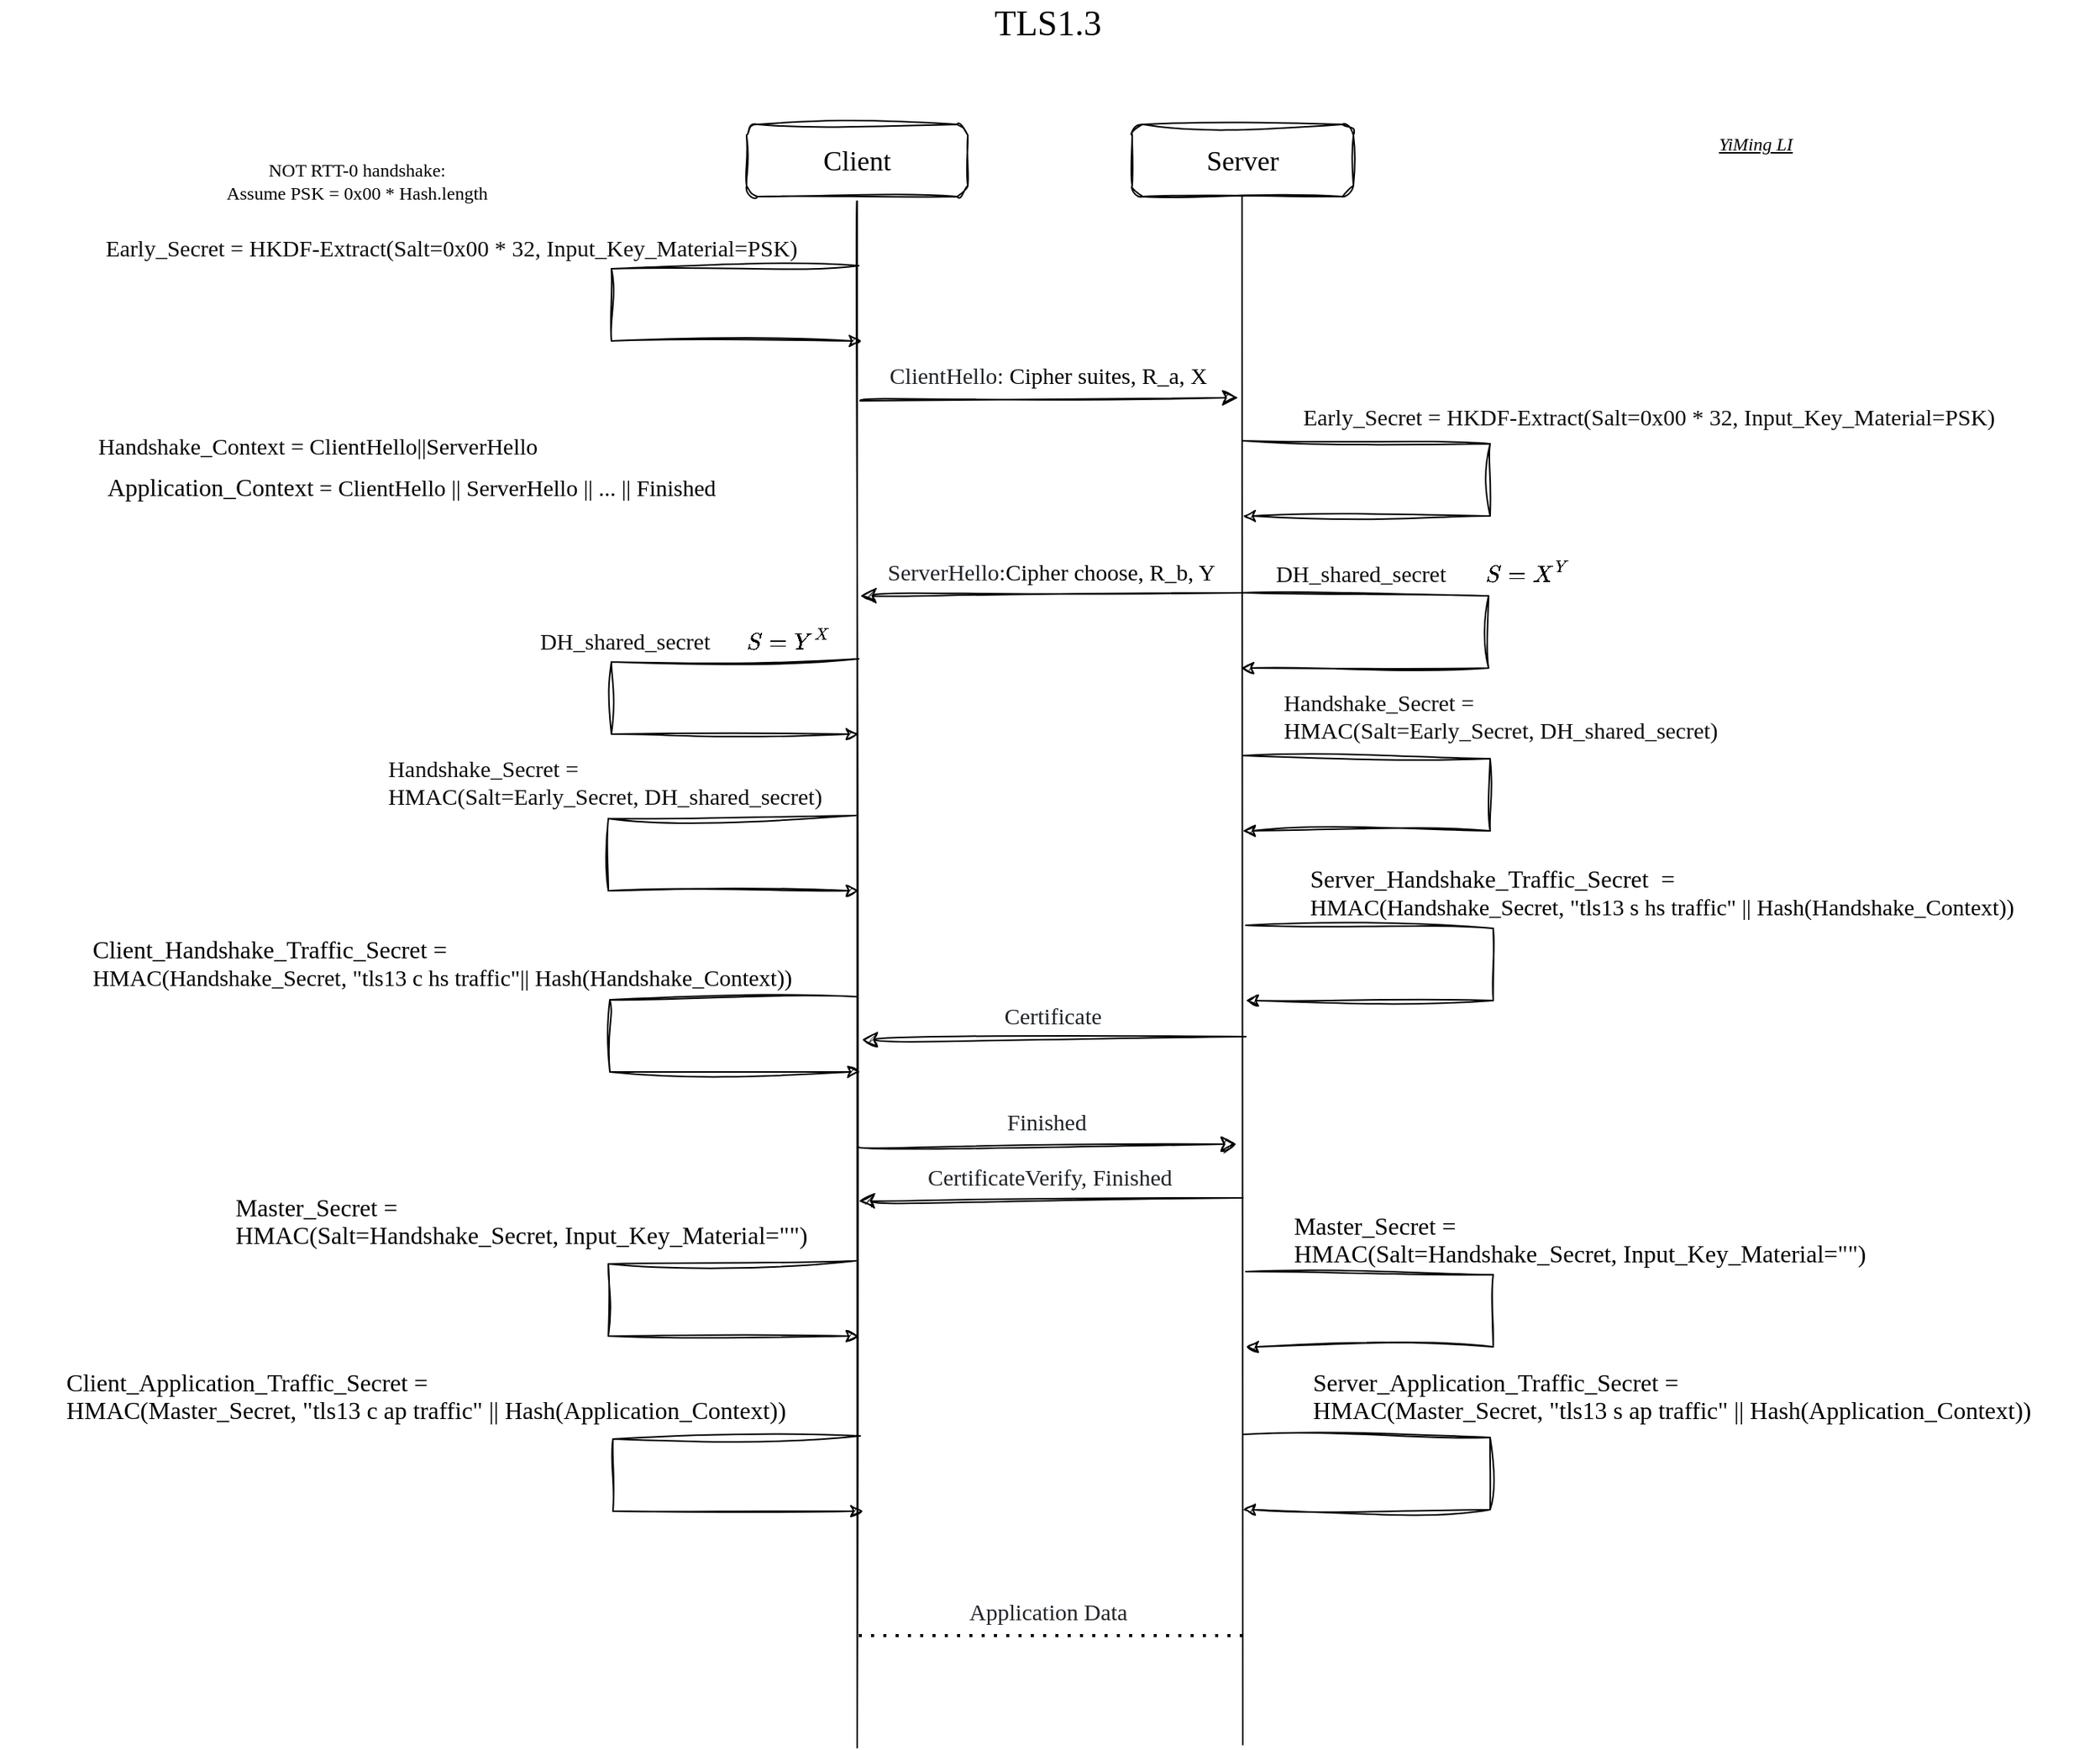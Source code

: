 <mxfile version="24.7.17">
  <diagram name="Page-1" id="R4ktWd06gWdG8Op7dIjw">
    <mxGraphModel dx="2185" dy="1402" grid="0" gridSize="10" guides="1" tooltips="1" connect="1" arrows="1" fold="1" page="0" pageScale="1" pageWidth="1169" pageHeight="827" math="1" shadow="0">
      <root>
        <mxCell id="0" />
        <mxCell id="1" parent="0" />
        <mxCell id="THp-xBTpYDyNpZLvBcsf-3" style="edgeStyle=none;curved=1;rounded=0;orthogonalLoop=1;jettySize=auto;html=1;exitX=0.5;exitY=1;exitDx=0;exitDy=0;fontSize=12;startSize=8;endSize=8;shadow=0;sketch=1;curveFitting=1;jiggle=2;endArrow=none;endFill=0;" parent="1" source="THp-xBTpYDyNpZLvBcsf-1" edge="1">
          <mxGeometry relative="1" as="geometry">
            <mxPoint x="-117" y="1061" as="targetPoint" />
          </mxGeometry>
        </mxCell>
        <mxCell id="THp-xBTpYDyNpZLvBcsf-1" value="&lt;font style=&quot;font-size: 18px;&quot; face=&quot;Comic Sans MS&quot;&gt;Client&lt;/font&gt;" style="rounded=1;whiteSpace=wrap;html=1;sketch=1;curveFitting=1;jiggle=2;" parent="1" vertex="1">
          <mxGeometry x="-189" y="4" width="144" height="47" as="geometry" />
        </mxCell>
        <mxCell id="THp-xBTpYDyNpZLvBcsf-2" value="&lt;font face=&quot;Comic Sans MS&quot;&gt;&lt;span style=&quot;font-size: 18px;&quot;&gt;Server&lt;/span&gt;&lt;/font&gt;" style="rounded=1;whiteSpace=wrap;html=1;sketch=1;curveFitting=1;jiggle=2;" parent="1" vertex="1">
          <mxGeometry x="62" y="4" width="144" height="47" as="geometry" />
        </mxCell>
        <mxCell id="THp-xBTpYDyNpZLvBcsf-4" style="edgeStyle=none;curved=1;rounded=0;orthogonalLoop=1;jettySize=auto;html=1;exitX=0.5;exitY=1;exitDx=0;exitDy=0;fontSize=12;startSize=8;endSize=8;shadow=0;sketch=1;curveFitting=1;jiggle=2;endArrow=none;endFill=0;" parent="1" edge="1">
          <mxGeometry relative="1" as="geometry">
            <mxPoint x="134" y="1059" as="targetPoint" />
            <mxPoint x="133.5" y="51" as="sourcePoint" />
          </mxGeometry>
        </mxCell>
        <mxCell id="THp-xBTpYDyNpZLvBcsf-5" value="" style="endArrow=classic;html=1;rounded=0;fontSize=12;startSize=8;endSize=8;curved=1;sketch=1;curveFitting=1;jiggle=2;entryX=1;entryY=1;entryDx=0;entryDy=0;" parent="1" edge="1" target="THp-xBTpYDyNpZLvBcsf-6">
          <mxGeometry width="50" height="50" relative="1" as="geometry">
            <mxPoint x="-115" y="184" as="sourcePoint" />
            <mxPoint x="244" y="182" as="targetPoint" />
          </mxGeometry>
        </mxCell>
        <mxCell id="THp-xBTpYDyNpZLvBcsf-6" value="&lt;p class=&quot;p1&quot; style=&quot;margin: 0px; font-variant-numeric: normal; font-variant-east-asian: normal; font-variant-alternates: normal; font-size-adjust: none; font-kerning: auto; font-optical-sizing: auto; font-feature-settings: normal; font-variation-settings: normal; font-variant-position: normal; font-stretch: normal; line-height: normal; text-align: start; font-size: 15px;&quot;&gt;&lt;font style=&quot;font-size: 15px;&quot; face=&quot;Comic Sans MS&quot;&gt;&lt;span style=&quot;color: rgb(31, 35, 40); background-color: initial;&quot;&gt;ClientHello:&amp;nbsp;&lt;/span&gt;&lt;font style=&quot;font-size: 15px;&quot;&gt;Cipher suites, R_a, X&lt;/font&gt;&lt;/font&gt;&lt;/p&gt;" style="text;html=1;align=center;verticalAlign=middle;whiteSpace=wrap;rounded=0;fontSize=16;" parent="1" vertex="1">
          <mxGeometry x="-116" y="152" width="247" height="30" as="geometry" />
        </mxCell>
        <mxCell id="-IRD3xmq3QLjEIi70Ust-2" value="" style="endArrow=none;html=1;rounded=0;fontSize=12;startSize=8;endSize=8;curved=1;sketch=1;curveFitting=1;jiggle=2;startArrow=classic;startFill=1;endFill=0;entryX=1;entryY=1;entryDx=0;entryDy=0;" edge="1" parent="1">
          <mxGeometry width="50" height="50" relative="1" as="geometry">
            <mxPoint x="-115" y="311" as="sourcePoint" />
            <mxPoint x="135.0" y="309" as="targetPoint" />
          </mxGeometry>
        </mxCell>
        <mxCell id="-IRD3xmq3QLjEIi70Ust-3" value="&lt;p class=&quot;p1&quot; style=&quot;margin: 0px; font-variant-numeric: normal; font-variant-east-asian: normal; font-variant-alternates: normal; font-size-adjust: none; font-kerning: auto; font-optical-sizing: auto; font-feature-settings: normal; font-variation-settings: normal; font-variant-position: normal; font-stretch: normal; line-height: normal; text-align: start; font-size: 15px;&quot;&gt;&lt;font style=&quot;font-size: 15px;&quot; face=&quot;Comic Sans MS&quot;&gt;&lt;span style=&quot;color: rgb(31, 35, 40); background-color: initial;&quot;&gt;ServerHello:&lt;/span&gt;&lt;font style=&quot;font-size: 15px;&quot;&gt;Cipher choose, R_b, Y&lt;/font&gt;&lt;/font&gt;&lt;/p&gt;" style="text;html=1;align=center;verticalAlign=middle;whiteSpace=wrap;rounded=0;fontSize=16;" vertex="1" parent="1">
          <mxGeometry x="-116" y="280" width="251" height="30" as="geometry" />
        </mxCell>
        <mxCell id="-IRD3xmq3QLjEIi70Ust-4" value="" style="endArrow=classic;html=1;rounded=0;sketch=1;curveFitting=1;jiggle=2;" edge="1" parent="1">
          <mxGeometry width="50" height="50" relative="1" as="geometry">
            <mxPoint x="-116" y="352" as="sourcePoint" />
            <mxPoint x="-116" y="401" as="targetPoint" />
            <Array as="points">
              <mxPoint x="-277" y="354" />
              <mxPoint x="-277" y="401" />
            </Array>
          </mxGeometry>
        </mxCell>
        <mxCell id="-IRD3xmq3QLjEIi70Ust-5" value="&lt;p class=&quot;p1&quot; style=&quot;margin: 0px; font-variant-numeric: normal; font-variant-east-asian: normal; font-variant-alternates: normal; font-size-adjust: none; font-kerning: auto; font-optical-sizing: auto; font-feature-settings: normal; font-variation-settings: normal; font-variant-position: normal; font-stretch: normal; line-height: normal; text-align: start;&quot;&gt;&lt;font style=&quot;font-size: 15px;&quot; face=&quot;Comic Sans MS&quot;&gt;$$S=Y^X$$&lt;/font&gt;&lt;/p&gt;" style="text;html=1;align=center;verticalAlign=middle;whiteSpace=wrap;rounded=0;fontSize=16;" vertex="1" parent="1">
          <mxGeometry x="-201" y="324" width="79" height="32" as="geometry" />
        </mxCell>
        <mxCell id="-IRD3xmq3QLjEIi70Ust-6" value="" style="endArrow=classic;html=1;rounded=0;sketch=1;curveFitting=1;jiggle=2;" edge="1" parent="1">
          <mxGeometry width="50" height="50" relative="1" as="geometry">
            <mxPoint x="133" y="309" as="sourcePoint" />
            <mxPoint x="133" y="358" as="targetPoint" />
            <Array as="points">
              <mxPoint x="294" y="311" />
              <mxPoint x="294" y="358" />
            </Array>
          </mxGeometry>
        </mxCell>
        <mxCell id="-IRD3xmq3QLjEIi70Ust-7" value="&lt;p class=&quot;p1&quot; style=&quot;margin: 0px; font-variant-numeric: normal; font-variant-east-asian: normal; font-variant-alternates: normal; font-size-adjust: none; font-kerning: auto; font-optical-sizing: auto; font-feature-settings: normal; font-variation-settings: normal; font-variant-position: normal; font-stretch: normal; line-height: normal; text-align: start;&quot;&gt;&lt;font style=&quot;font-size: 15px;&quot; face=&quot;Comic Sans MS&quot;&gt;$$S=X^Y$$&lt;/font&gt;&lt;/p&gt;" style="text;html=1;align=center;verticalAlign=middle;whiteSpace=wrap;rounded=0;fontSize=16;" vertex="1" parent="1">
          <mxGeometry x="279" y="283.5" width="81" height="25" as="geometry" />
        </mxCell>
        <mxCell id="-IRD3xmq3QLjEIi70Ust-8" value="" style="endArrow=classic;html=1;rounded=0;sketch=1;curveFitting=1;jiggle=2;fontFamily=Comic Sans MS;fontSize=12;" edge="1" parent="1">
          <mxGeometry width="50" height="50" relative="1" as="geometry">
            <mxPoint x="-116" y="96" as="sourcePoint" />
            <mxPoint x="-114" y="145" as="targetPoint" />
            <Array as="points">
              <mxPoint x="-277" y="98" />
              <mxPoint x="-277" y="145" />
            </Array>
          </mxGeometry>
        </mxCell>
        <mxCell id="-IRD3xmq3QLjEIi70Ust-9" value="&lt;p class=&quot;p1&quot; style=&quot;margin: 0px; font-variant-numeric: normal; font-variant-east-asian: normal; font-variant-alternates: normal; font-size-adjust: none; font-kerning: auto; font-optical-sizing: auto; font-feature-settings: normal; font-variation-settings: normal; font-variant-position: normal; font-stretch: normal; font-size: 15px; line-height: normal; color: rgb(14, 14, 14); text-align: start;&quot;&gt;Early_Secret = &lt;span style=&quot;&quot; class=&quot;hljs-built_in&quot;&gt;HKDF-Extract&lt;/span&gt;(Salt=&lt;span style=&quot;&quot; class=&quot;hljs-number&quot;&gt;0&lt;/span&gt;x00 * &lt;span style=&quot;&quot; class=&quot;hljs-number&quot;&gt;32&lt;/span&gt;, Input_Key_Material=PSK)&lt;br style=&quot;font-size: 12px;&quot;&gt;&lt;/p&gt;" style="text;html=1;align=center;verticalAlign=middle;whiteSpace=wrap;rounded=0;fontSize=12;fontFamily=Comic Sans MS;" vertex="1" parent="1">
          <mxGeometry x="-646" y="73" width="530" height="24" as="geometry" />
        </mxCell>
        <mxCell id="-IRD3xmq3QLjEIi70Ust-13" value="" style="endArrow=classic;html=1;rounded=0;sketch=1;curveFitting=1;jiggle=2;" edge="1" parent="1">
          <mxGeometry width="50" height="50" relative="1" as="geometry">
            <mxPoint x="-118" y="454" as="sourcePoint" />
            <mxPoint x="-116" y="503" as="targetPoint" />
            <Array as="points">
              <mxPoint x="-279" y="456" />
              <mxPoint x="-279" y="503" />
            </Array>
          </mxGeometry>
        </mxCell>
        <mxCell id="-IRD3xmq3QLjEIi70Ust-15" value="&lt;p style=&quot;margin: 0px; font-variant-numeric: normal; font-variant-east-asian: normal; font-variant-alternates: normal; font-size-adjust: none; font-kerning: auto; font-optical-sizing: auto; font-feature-settings: normal; font-variation-settings: normal; font-variant-position: normal; font-stretch: normal; line-height: normal; text-align: start; font-size: 15px;&quot; class=&quot;p1&quot;&gt;&lt;font style=&quot;font-size: 15px;&quot; face=&quot;Comic Sans MS&quot; color=&quot;#0e0e0e&quot;&gt;Handshake_Secret =&amp;nbsp;&lt;/font&gt;&lt;/p&gt;&lt;p style=&quot;margin: 0px; font-variant-numeric: normal; font-variant-east-asian: normal; font-variant-alternates: normal; font-size-adjust: none; font-kerning: auto; font-optical-sizing: auto; font-feature-settings: normal; font-variation-settings: normal; font-variant-position: normal; font-stretch: normal; line-height: normal; text-align: start; font-size: 15px;&quot; class=&quot;p1&quot;&gt;&lt;font style=&quot;font-size: 15px;&quot;&gt;&lt;font style=&quot;font-size: 15px;&quot; face=&quot;Comic Sans MS&quot;&gt;HMAC&lt;/font&gt;&lt;font style=&quot;font-size: 15px;&quot; face=&quot;Comic Sans MS&quot; color=&quot;#0e0e0e&quot;&gt;(Salt=Early_Secret,&amp;nbsp;&lt;/font&gt;&lt;/font&gt;&lt;span style=&quot;color: rgb(14, 14, 14); font-family: &amp;quot;Comic Sans MS&amp;quot;; background-color: initial;&quot;&gt;DH_shared_secret&lt;/span&gt;&lt;span style=&quot;color: rgb(14, 14, 14); font-family: &amp;quot;Comic Sans MS&amp;quot;; background-color: initial;&quot;&gt;)&lt;/span&gt;&lt;/p&gt;" style="text;html=1;align=center;verticalAlign=middle;whiteSpace=wrap;rounded=0;fontSize=16;" vertex="1" parent="1">
          <mxGeometry x="-402" y="411" width="242" height="41" as="geometry" />
        </mxCell>
        <mxCell id="-IRD3xmq3QLjEIi70Ust-16" value="" style="endArrow=classic;html=1;rounded=0;sketch=1;curveFitting=1;jiggle=2;" edge="1" parent="1">
          <mxGeometry width="50" height="50" relative="1" as="geometry">
            <mxPoint x="134" y="210" as="sourcePoint" />
            <mxPoint x="134" y="259" as="targetPoint" />
            <Array as="points">
              <mxPoint x="295" y="212" />
              <mxPoint x="295" y="259" />
            </Array>
          </mxGeometry>
        </mxCell>
        <mxCell id="-IRD3xmq3QLjEIi70Ust-17" value="&lt;p class=&quot;p1&quot; style=&quot;margin: 0px; font-variant-numeric: normal; font-variant-east-asian: normal; font-variant-alternates: normal; font-size-adjust: none; font-kerning: auto; font-optical-sizing: auto; font-feature-settings: normal; font-variation-settings: normal; font-variant-position: normal; font-stretch: normal; font-size: 15px; line-height: normal; color: rgb(14, 14, 14); text-align: start;&quot;&gt;Early_Secret = &lt;span style=&quot;&quot; class=&quot;hljs-built_in&quot;&gt;HKDF-Extract&lt;/span&gt;(Salt=&lt;span style=&quot;&quot; class=&quot;hljs-number&quot;&gt;0&lt;/span&gt;x00 * &lt;span style=&quot;&quot; class=&quot;hljs-number&quot;&gt;32&lt;/span&gt;, Input_Key_Material=PSK)&lt;br style=&quot;font-size: 12px;&quot;&gt;&lt;/p&gt;" style="text;html=1;align=center;verticalAlign=middle;whiteSpace=wrap;rounded=0;fontSize=12;fontFamily=Comic Sans MS;" vertex="1" parent="1">
          <mxGeometry x="134" y="176" width="529" height="38" as="geometry" />
        </mxCell>
        <mxCell id="-IRD3xmq3QLjEIi70Ust-18" value="" style="endArrow=classic;html=1;rounded=0;sketch=1;curveFitting=1;jiggle=2;" edge="1" parent="1">
          <mxGeometry width="50" height="50" relative="1" as="geometry">
            <mxPoint x="134" y="415" as="sourcePoint" />
            <mxPoint x="134" y="464" as="targetPoint" />
            <Array as="points">
              <mxPoint x="295" y="417" />
              <mxPoint x="295" y="464" />
            </Array>
          </mxGeometry>
        </mxCell>
        <mxCell id="-IRD3xmq3QLjEIi70Ust-19" value="" style="endArrow=classic;html=1;rounded=0;sketch=1;curveFitting=1;jiggle=2;" edge="1" parent="1">
          <mxGeometry width="50" height="50" relative="1" as="geometry">
            <mxPoint x="-117" y="572" as="sourcePoint" />
            <mxPoint x="-115" y="621" as="targetPoint" />
            <Array as="points">
              <mxPoint x="-278" y="574" />
              <mxPoint x="-278" y="621" />
            </Array>
          </mxGeometry>
        </mxCell>
        <mxCell id="-IRD3xmq3QLjEIi70Ust-20" value="&lt;p style=&quot;margin: 0px; font-variant-numeric: normal; font-variant-east-asian: normal; font-variant-alternates: normal; font-size-adjust: none; font-kerning: auto; font-optical-sizing: auto; font-feature-settings: normal; font-variation-settings: normal; font-variant-position: normal; font-stretch: normal; line-height: normal; text-align: start;&quot; class=&quot;p1&quot;&gt;&lt;font face=&quot;Comic Sans MS&quot; style=&quot;font-size: 16px;&quot;&gt;Client_Handshake_Traffic_Secret =&lt;/font&gt;&lt;/p&gt;&lt;p style=&quot;text-align: start; margin: 0px; font-variant-numeric: normal; font-variant-east-asian: normal; font-variant-alternates: normal; font-size-adjust: none; font-kerning: auto; font-optical-sizing: auto; font-feature-settings: normal; font-variation-settings: normal; font-variant-position: normal; font-stretch: normal; line-height: normal;&quot; class=&quot;p1&quot;&gt;&lt;span style=&quot;background-color: initial; text-align: center; font-size: 15px;&quot;&gt;&lt;font face=&quot;Comic Sans MS&quot;&gt;HMAC&lt;/font&gt;&lt;/span&gt;&lt;font face=&quot;Comic Sans MS&quot; style=&quot;&quot;&gt;&lt;span style=&quot;font-size: 15px;&quot;&gt;(Handshake_Secret, &quot;tls13 c hs traffic&quot;|| Hash(Handshake_Context))&lt;/span&gt;&lt;/font&gt;&lt;br&gt;&lt;/p&gt;" style="text;html=1;align=center;verticalAlign=middle;whiteSpace=wrap;rounded=0;fontSize=16;" vertex="1" parent="1">
          <mxGeometry x="-659" y="531" width="544" height="38" as="geometry" />
        </mxCell>
        <mxCell id="-IRD3xmq3QLjEIi70Ust-22" value="" style="endArrow=classic;html=1;rounded=0;sketch=1;curveFitting=1;jiggle=2;" edge="1" parent="1">
          <mxGeometry width="50" height="50" relative="1" as="geometry">
            <mxPoint x="-118" y="744" as="sourcePoint" />
            <mxPoint x="-116" y="793" as="targetPoint" />
            <Array as="points">
              <mxPoint x="-279" y="746" />
              <mxPoint x="-279" y="793" />
            </Array>
          </mxGeometry>
        </mxCell>
        <mxCell id="-IRD3xmq3QLjEIi70Ust-23" value="&lt;p style=&quot;margin: 0px; font-variant-numeric: normal; font-variant-east-asian: normal; font-variant-alternates: normal; font-size-adjust: none; font-kerning: auto; font-optical-sizing: auto; font-feature-settings: normal; font-variation-settings: normal; font-variant-position: normal; font-stretch: normal; line-height: normal; text-align: start;&quot; class=&quot;p1&quot;&gt;&lt;font face=&quot;Comic Sans MS&quot;&gt;Master_Secret =&amp;nbsp;&lt;/font&gt;&lt;/p&gt;&lt;p style=&quot;text-align: start; margin: 0px; font-variant-numeric: normal; font-variant-east-asian: normal; font-variant-alternates: normal; font-size-adjust: none; font-kerning: auto; font-optical-sizing: auto; font-feature-settings: normal; font-variation-settings: normal; font-variant-position: normal; font-stretch: normal; line-height: normal;&quot; class=&quot;p1&quot;&gt;&lt;span style=&quot;background-color: initial; text-align: center;&quot;&gt;&lt;font face=&quot;Comic Sans MS&quot;&gt;HMAC&lt;/font&gt;&lt;/span&gt;&lt;font face=&quot;Comic Sans MS&quot;&gt;(Salt=Handshake_Secret, Input_Key_Material=&quot;&quot;)&lt;/font&gt;&lt;br&gt;&lt;/p&gt;" style="text;html=1;align=center;verticalAlign=middle;whiteSpace=wrap;rounded=0;fontSize=16;" vertex="1" parent="1">
          <mxGeometry x="-555" y="697" width="439" height="41" as="geometry" />
        </mxCell>
        <mxCell id="-IRD3xmq3QLjEIi70Ust-24" value="" style="endArrow=none;html=1;rounded=0;fontSize=12;startSize=8;endSize=8;curved=1;sketch=1;curveFitting=1;jiggle=2;startArrow=classic;startFill=1;endFill=0;entryX=1;entryY=1;entryDx=0;entryDy=0;" edge="1" parent="1">
          <mxGeometry width="50" height="50" relative="1" as="geometry">
            <mxPoint x="-116" y="705" as="sourcePoint" />
            <mxPoint x="134.0" y="703" as="targetPoint" />
          </mxGeometry>
        </mxCell>
        <mxCell id="-IRD3xmq3QLjEIi70Ust-25" value="&lt;p class=&quot;p1&quot; style=&quot;text-align: start; margin: 0px; font-variant-numeric: normal; font-variant-east-asian: normal; font-variant-alternates: normal; font-size-adjust: none; font-kerning: auto; font-optical-sizing: auto; font-feature-settings: normal; font-variation-settings: normal; font-variant-position: normal; font-stretch: normal; line-height: normal;&quot;&gt;&lt;span style=&quot;background-color: initial; text-align: center; font-size: 15px;&quot;&gt;&lt;font face=&quot;Comic Sans MS&quot; color=&quot;#1f2328&quot;&gt;CertificateVerify,&amp;nbsp;&lt;/font&gt;&lt;/span&gt;&lt;font style=&quot;font-size: 15px;&quot; face=&quot;Comic Sans MS&quot; color=&quot;#1f2328&quot;&gt;Finished&lt;/font&gt;&lt;/p&gt;" style="text;html=1;align=center;verticalAlign=middle;whiteSpace=wrap;rounded=0;fontSize=16;" vertex="1" parent="1">
          <mxGeometry x="-117" y="674" width="251" height="30" as="geometry" />
        </mxCell>
        <mxCell id="-IRD3xmq3QLjEIi70Ust-26" value="" style="endArrow=classic;html=1;rounded=0;fontSize=12;startSize=8;endSize=8;curved=1;sketch=1;curveFitting=1;jiggle=2;entryX=1;entryY=1;entryDx=0;entryDy=0;" edge="1" target="-IRD3xmq3QLjEIi70Ust-27" parent="1">
          <mxGeometry width="50" height="50" relative="1" as="geometry">
            <mxPoint x="-116" y="670" as="sourcePoint" />
            <mxPoint x="243" y="668" as="targetPoint" />
          </mxGeometry>
        </mxCell>
        <mxCell id="-IRD3xmq3QLjEIi70Ust-27" value="&lt;p class=&quot;p1&quot; style=&quot;margin: 0px; font-variant-numeric: normal; font-variant-east-asian: normal; font-variant-alternates: normal; font-size-adjust: none; font-kerning: auto; font-optical-sizing: auto; font-feature-settings: normal; font-variation-settings: normal; font-variant-position: normal; font-stretch: normal; line-height: normal; text-align: start; font-size: 15px;&quot;&gt;&lt;font face=&quot;Comic Sans MS&quot; color=&quot;#1f2328&quot;&gt;Finished&lt;/font&gt;&lt;/p&gt;" style="text;html=1;align=center;verticalAlign=middle;whiteSpace=wrap;rounded=0;fontSize=16;" vertex="1" parent="1">
          <mxGeometry x="-117" y="638" width="247" height="30" as="geometry" />
        </mxCell>
        <mxCell id="-IRD3xmq3QLjEIi70Ust-28" value="&lt;span style=&quot;font-family: &amp;quot;Comic Sans MS&amp;quot;; font-size: 15px; text-align: start;&quot;&gt;Handshake_Context = ClientHello||ServerHello&lt;/span&gt;" style="text;html=1;align=center;verticalAlign=middle;whiteSpace=wrap;rounded=0;" vertex="1" parent="1">
          <mxGeometry x="-647" y="199" width="358" height="28" as="geometry" />
        </mxCell>
        <mxCell id="-IRD3xmq3QLjEIi70Ust-29" value="&lt;p style=&quot;margin: 0px; font-variant-numeric: normal; font-variant-east-asian: normal; font-variant-alternates: normal; font-size-adjust: none; font-kerning: auto; font-optical-sizing: auto; font-feature-settings: normal; font-variation-settings: normal; font-variant-position: normal; font-stretch: normal; line-height: normal; text-align: start; font-size: 15px;&quot; class=&quot;p1&quot;&gt;&lt;font style=&quot;font-size: 15px;&quot; face=&quot;Comic Sans MS&quot; color=&quot;#0e0e0e&quot;&gt;Handshake_Secret =&amp;nbsp;&lt;/font&gt;&lt;/p&gt;&lt;p style=&quot;margin: 0px; font-variant-numeric: normal; font-variant-east-asian: normal; font-variant-alternates: normal; font-size-adjust: none; font-kerning: auto; font-optical-sizing: auto; font-feature-settings: normal; font-variation-settings: normal; font-variant-position: normal; font-stretch: normal; line-height: normal; text-align: start; font-size: 15px;&quot; class=&quot;p1&quot;&gt;&lt;font style=&quot;font-size: 15px;&quot;&gt;&lt;font style=&quot;font-size: 15px;&quot; face=&quot;Comic Sans MS&quot;&gt;HMAC&lt;/font&gt;&lt;font style=&quot;font-size: 15px;&quot; face=&quot;Comic Sans MS&quot; color=&quot;#0e0e0e&quot;&gt;(Salt=Early_Secret,&amp;nbsp;&lt;/font&gt;&lt;/font&gt;&lt;span style=&quot;color: rgb(14, 14, 14); font-family: &amp;quot;Comic Sans MS&amp;quot;; background-color: initial;&quot;&gt;DH_shared_secret&lt;/span&gt;&lt;span style=&quot;color: rgb(14, 14, 14); font-family: &amp;quot;Comic Sans MS&amp;quot;; background-color: initial;&quot;&gt;)&lt;/span&gt;&lt;/p&gt;" style="text;html=1;align=center;verticalAlign=middle;whiteSpace=wrap;rounded=0;fontSize=16;" vertex="1" parent="1">
          <mxGeometry x="194" y="367" width="216" height="44" as="geometry" />
        </mxCell>
        <mxCell id="-IRD3xmq3QLjEIi70Ust-30" value="" style="endArrow=none;html=1;rounded=0;fontSize=12;startSize=8;endSize=8;curved=1;sketch=1;curveFitting=1;jiggle=2;startArrow=classic;startFill=1;endFill=0;entryX=1;entryY=1;entryDx=0;entryDy=0;" edge="1" parent="1">
          <mxGeometry width="50" height="50" relative="1" as="geometry">
            <mxPoint x="-114" y="600" as="sourcePoint" />
            <mxPoint x="136.0" y="598" as="targetPoint" />
          </mxGeometry>
        </mxCell>
        <mxCell id="-IRD3xmq3QLjEIi70Ust-31" value="&lt;p class=&quot;p1&quot; style=&quot;margin: 0px; font-variant-numeric: normal; font-variant-east-asian: normal; font-variant-alternates: normal; font-size-adjust: none; font-kerning: auto; font-optical-sizing: auto; font-feature-settings: normal; font-variation-settings: normal; font-variant-position: normal; font-stretch: normal; line-height: normal; text-align: start;&quot;&gt;&lt;font face=&quot;Comic Sans MS&quot; color=&quot;#1f2328&quot;&gt;&lt;span style=&quot;font-size: 15px;&quot;&gt;Certificate&lt;/span&gt;&lt;/font&gt;&lt;br&gt;&lt;/p&gt;" style="text;html=1;align=center;verticalAlign=middle;whiteSpace=wrap;rounded=0;fontSize=16;" vertex="1" parent="1">
          <mxGeometry x="-115" y="569" width="251" height="30" as="geometry" />
        </mxCell>
        <mxCell id="-IRD3xmq3QLjEIi70Ust-32" value="" style="endArrow=classic;html=1;rounded=0;sketch=1;curveFitting=1;jiggle=2;" edge="1" parent="1">
          <mxGeometry width="50" height="50" relative="1" as="geometry">
            <mxPoint x="136" y="525.5" as="sourcePoint" />
            <mxPoint x="136" y="574.5" as="targetPoint" />
            <Array as="points">
              <mxPoint x="297" y="527.5" />
              <mxPoint x="297" y="574.5" />
            </Array>
          </mxGeometry>
        </mxCell>
        <mxCell id="-IRD3xmq3QLjEIi70Ust-33" value="&lt;p style=&quot;text-align: start; margin: 0px; font-variant-numeric: normal; font-variant-east-asian: normal; font-variant-alternates: normal; font-size-adjust: none; font-kerning: auto; font-optical-sizing: auto; font-feature-settings: normal; font-variation-settings: normal; font-variant-position: normal; font-stretch: normal; line-height: normal;&quot; class=&quot;p1&quot;&gt;&lt;span style=&quot;background-color: initial; text-align: center;&quot;&gt;&lt;font face=&quot;Comic Sans MS&quot;&gt;Server_Handshake_Traffic_Secret&amp;nbsp;&lt;/font&gt;&lt;/span&gt;&lt;font face=&quot;Comic Sans MS&quot; style=&quot;font-size: 16px;&quot;&gt;&amp;nbsp;=&lt;/font&gt;&lt;/p&gt;&lt;p style=&quot;text-align: center; margin: 0px; font-variant-numeric: normal; font-variant-east-asian: normal; font-variant-alternates: normal; font-size-adjust: none; font-kerning: auto; font-optical-sizing: auto; font-feature-settings: normal; font-variation-settings: normal; font-variant-position: normal; font-stretch: normal; line-height: normal;&quot; class=&quot;p1&quot;&gt;&lt;font face=&quot;Comic Sans MS&quot;&gt;&lt;span style=&quot;font-size: 15px;&quot;&gt;HMAC(Handshake_Secret, &quot;tls13 s hs traffic&quot; || Hash(Handshake_Context))&lt;/span&gt;&lt;/font&gt;&lt;br&gt;&lt;/p&gt;" style="text;html=1;align=center;verticalAlign=middle;whiteSpace=wrap;rounded=0;fontSize=16;" vertex="1" parent="1">
          <mxGeometry x="135" y="485" width="544" height="38" as="geometry" />
        </mxCell>
        <mxCell id="-IRD3xmq3QLjEIi70Ust-34" value="" style="endArrow=classic;html=1;rounded=0;sketch=1;curveFitting=1;jiggle=2;" edge="1" parent="1">
          <mxGeometry width="50" height="50" relative="1" as="geometry">
            <mxPoint x="136" y="751" as="sourcePoint" />
            <mxPoint x="136" y="800" as="targetPoint" />
            <Array as="points">
              <mxPoint x="297" y="753" />
              <mxPoint x="297" y="800" />
            </Array>
          </mxGeometry>
        </mxCell>
        <mxCell id="-IRD3xmq3QLjEIi70Ust-35" value="&lt;p style=&quot;margin: 0px; font-variant-numeric: normal; font-variant-east-asian: normal; font-variant-alternates: normal; font-size-adjust: none; font-kerning: auto; font-optical-sizing: auto; font-feature-settings: normal; font-variation-settings: normal; font-variant-position: normal; font-stretch: normal; line-height: normal; text-align: start;&quot; class=&quot;p1&quot;&gt;&lt;font face=&quot;Comic Sans MS&quot;&gt;Master_Secret =&amp;nbsp;&lt;/font&gt;&lt;/p&gt;&lt;p style=&quot;text-align: start; margin: 0px; font-variant-numeric: normal; font-variant-east-asian: normal; font-variant-alternates: normal; font-size-adjust: none; font-kerning: auto; font-optical-sizing: auto; font-feature-settings: normal; font-variation-settings: normal; font-variant-position: normal; font-stretch: normal; line-height: normal;&quot; class=&quot;p1&quot;&gt;&lt;span style=&quot;background-color: initial; text-align: center;&quot;&gt;&lt;font face=&quot;Comic Sans MS&quot;&gt;HMAC&lt;/font&gt;&lt;/span&gt;&lt;font face=&quot;Comic Sans MS&quot;&gt;(Salt=Handshake_Secret, Input_Key_Material=&quot;&quot;)&lt;/font&gt;&lt;br&gt;&lt;/p&gt;" style="text;html=1;align=center;verticalAlign=middle;whiteSpace=wrap;rounded=0;fontSize=16;" vertex="1" parent="1">
          <mxGeometry x="134" y="709" width="439" height="41" as="geometry" />
        </mxCell>
        <mxCell id="-IRD3xmq3QLjEIi70Ust-36" value="" style="endArrow=classic;html=1;rounded=0;sketch=1;curveFitting=1;jiggle=2;" edge="1" parent="1">
          <mxGeometry width="50" height="50" relative="1" as="geometry">
            <mxPoint x="-115" y="858" as="sourcePoint" />
            <mxPoint x="-113" y="907" as="targetPoint" />
            <Array as="points">
              <mxPoint x="-276" y="860" />
              <mxPoint x="-276" y="907" />
            </Array>
          </mxGeometry>
        </mxCell>
        <mxCell id="-IRD3xmq3QLjEIi70Ust-37" value="&lt;p style=&quot;text-align: start; margin: 0px; font-variant-numeric: normal; font-variant-east-asian: normal; font-variant-alternates: normal; font-size-adjust: none; font-kerning: auto; font-optical-sizing: auto; font-feature-settings: normal; font-variation-settings: normal; font-variant-position: normal; font-stretch: normal; line-height: normal;&quot; class=&quot;p1&quot;&gt;&lt;span style=&quot;background-color: initial; text-align: center;&quot;&gt;&lt;font face=&quot;Comic Sans MS&quot;&gt;Client_Application_Traffic_Secret&lt;/font&gt;&lt;/span&gt;&lt;font face=&quot;Comic Sans MS&quot;&gt;&amp;nbsp;=&amp;nbsp;&lt;/font&gt;&lt;/p&gt;&lt;p style=&quot;text-align: center; margin: 0px; font-variant-numeric: normal; font-variant-east-asian: normal; font-variant-alternates: normal; font-size-adjust: none; font-kerning: auto; font-optical-sizing: auto; font-feature-settings: normal; font-variation-settings: normal; font-variant-position: normal; font-stretch: normal; line-height: normal;&quot; class=&quot;p1&quot;&gt;&lt;font face=&quot;Comic Sans MS&quot;&gt;HMAC(Master_Secret, &quot;tls13 c ap traffic&quot; || Hash(Application_Context))&lt;/font&gt;&lt;br&gt;&lt;/p&gt;" style="text;html=1;align=center;verticalAlign=middle;whiteSpace=wrap;rounded=0;fontSize=16;" vertex="1" parent="1">
          <mxGeometry x="-675" y="811" width="555" height="41" as="geometry" />
        </mxCell>
        <mxCell id="-IRD3xmq3QLjEIi70Ust-38" value="&lt;div style=&quot;text-align: start;&quot;&gt;&lt;span style=&quot;font-family: &amp;quot;Comic Sans MS&amp;quot;; font-size: 16px; background-color: initial; text-align: center;&quot;&gt;Application_Context&lt;/span&gt;&lt;font face=&quot;Comic Sans MS&quot;&gt;&lt;span style=&quot;font-size: 15px;&quot;&gt;&amp;nbsp;= ClientHello || ServerHello || ... || Finished&lt;/span&gt;&lt;/font&gt;&lt;/div&gt;&lt;div style=&quot;text-align: start;&quot;&gt;&lt;br&gt;&lt;/div&gt;" style="text;html=1;align=center;verticalAlign=middle;whiteSpace=wrap;rounded=0;" vertex="1" parent="1">
          <mxGeometry x="-654" y="233" width="494" height="28" as="geometry" />
        </mxCell>
        <mxCell id="-IRD3xmq3QLjEIi70Ust-41" value="" style="endArrow=classic;html=1;rounded=0;sketch=1;curveFitting=1;jiggle=2;" edge="1" parent="1">
          <mxGeometry width="50" height="50" relative="1" as="geometry">
            <mxPoint x="134" y="857" as="sourcePoint" />
            <mxPoint x="134" y="906" as="targetPoint" />
            <Array as="points">
              <mxPoint x="295" y="859" />
              <mxPoint x="295" y="906" />
            </Array>
          </mxGeometry>
        </mxCell>
        <mxCell id="-IRD3xmq3QLjEIi70Ust-42" value="&lt;p style=&quot;text-align: start; margin: 0px; font-variant-numeric: normal; font-variant-east-asian: normal; font-variant-alternates: normal; font-size-adjust: none; font-kerning: auto; font-optical-sizing: auto; font-feature-settings: normal; font-variation-settings: normal; font-variant-position: normal; font-stretch: normal; line-height: normal;&quot; class=&quot;p1&quot;&gt;&lt;span style=&quot;background-color: initial; text-align: center;&quot;&gt;&lt;font face=&quot;Comic Sans MS&quot;&gt;Server_Application_Traffic_Secret&lt;/font&gt;&lt;/span&gt;&lt;font face=&quot;Comic Sans MS&quot;&gt;&amp;nbsp;=&amp;nbsp;&lt;/font&gt;&lt;/p&gt;&lt;p style=&quot;text-align: center; margin: 0px; font-variant-numeric: normal; font-variant-east-asian: normal; font-variant-alternates: normal; font-size-adjust: none; font-kerning: auto; font-optical-sizing: auto; font-feature-settings: normal; font-variation-settings: normal; font-variant-position: normal; font-stretch: normal; line-height: normal;&quot; class=&quot;p1&quot;&gt;&lt;font face=&quot;Comic Sans MS&quot;&gt;HMAC(Master_Secret, &quot;tls13 s ap traffic&quot; || Hash(Application_Context))&lt;/font&gt;&lt;br&gt;&lt;/p&gt;" style="text;html=1;align=center;verticalAlign=middle;whiteSpace=wrap;rounded=0;fontSize=16;" vertex="1" parent="1">
          <mxGeometry x="136" y="811" width="555" height="41" as="geometry" />
        </mxCell>
        <mxCell id="-IRD3xmq3QLjEIi70Ust-43" value="" style="endArrow=none;dashed=1;html=1;dashPattern=1 3;strokeWidth=2;rounded=0;" edge="1" parent="1">
          <mxGeometry width="50" height="50" relative="1" as="geometry">
            <mxPoint x="-116" y="988" as="sourcePoint" />
            <mxPoint x="136" y="988" as="targetPoint" />
          </mxGeometry>
        </mxCell>
        <mxCell id="-IRD3xmq3QLjEIi70Ust-45" value="&lt;p class=&quot;p1&quot; style=&quot;margin: 0px; font-variant-numeric: normal; font-variant-east-asian: normal; font-variant-alternates: normal; font-size-adjust: none; font-kerning: auto; font-optical-sizing: auto; font-feature-settings: normal; font-variation-settings: normal; font-variant-position: normal; font-stretch: normal; line-height: normal; text-align: start;&quot;&gt;&lt;font face=&quot;Comic Sans MS&quot; color=&quot;#1f2328&quot;&gt;&lt;span style=&quot;font-size: 15px;&quot;&gt;Application Data&lt;/span&gt;&lt;/font&gt;&lt;br&gt;&lt;/p&gt;" style="text;html=1;align=center;verticalAlign=middle;whiteSpace=wrap;rounded=0;fontSize=16;" vertex="1" parent="1">
          <mxGeometry x="-116" y="957" width="247" height="30" as="geometry" />
        </mxCell>
        <mxCell id="-IRD3xmq3QLjEIi70Ust-46" value="&lt;font face=&quot;Comic Sans MS&quot;&gt;NOT RTT-0 handshake:&lt;br&gt;Assume PSK = 0x00 * Hash.length&lt;/font&gt;" style="text;html=1;align=center;verticalAlign=middle;whiteSpace=wrap;rounded=0;" vertex="1" parent="1">
          <mxGeometry x="-540" y="25" width="195" height="31" as="geometry" />
        </mxCell>
        <mxCell id="-IRD3xmq3QLjEIi70Ust-47" value="&lt;p style=&quot;margin: 0px; font-variant-numeric: normal; font-variant-east-asian: normal; font-variant-alternates: normal; font-size-adjust: none; font-kerning: auto; font-optical-sizing: auto; font-feature-settings: normal; font-variation-settings: normal; font-variant-position: normal; font-stretch: normal; line-height: normal; text-align: start;&quot; class=&quot;p1&quot;&gt;&lt;font face=&quot;Comic Sans MS&quot; color=&quot;#0e0e0e&quot;&gt;&lt;span style=&quot;font-size: 15px;&quot;&gt;DH_shared_secret&lt;/span&gt;&lt;/font&gt;&lt;br&gt;&lt;/p&gt;" style="text;html=1;align=center;verticalAlign=middle;whiteSpace=wrap;rounded=0;fontSize=16;" vertex="1" parent="1">
          <mxGeometry x="-345" y="329" width="154" height="22" as="geometry" />
        </mxCell>
        <mxCell id="-IRD3xmq3QLjEIi70Ust-48" value="&lt;p style=&quot;margin: 0px; font-variant-numeric: normal; font-variant-east-asian: normal; font-variant-alternates: normal; font-size-adjust: none; font-kerning: auto; font-optical-sizing: auto; font-feature-settings: normal; font-variation-settings: normal; font-variant-position: normal; font-stretch: normal; line-height: normal; text-align: start;&quot; class=&quot;p1&quot;&gt;&lt;font face=&quot;Comic Sans MS&quot; color=&quot;#0e0e0e&quot;&gt;&lt;span style=&quot;font-size: 15px;&quot;&gt;DH_shared_secret&lt;/span&gt;&lt;/font&gt;&lt;br&gt;&lt;/p&gt;" style="text;html=1;align=center;verticalAlign=middle;whiteSpace=wrap;rounded=0;fontSize=16;" vertex="1" parent="1">
          <mxGeometry x="134" y="285" width="154" height="22" as="geometry" />
        </mxCell>
        <mxCell id="-IRD3xmq3QLjEIi70Ust-49" value="&lt;u&gt;&lt;i&gt;&lt;font face=&quot;Comic Sans MS&quot;&gt;YiMing LI&lt;/font&gt;&lt;/i&gt;&lt;/u&gt;" style="text;html=1;align=center;verticalAlign=middle;whiteSpace=wrap;rounded=0;" vertex="1" parent="1">
          <mxGeometry x="438" y="2" width="60" height="30" as="geometry" />
        </mxCell>
        <mxCell id="-IRD3xmq3QLjEIi70Ust-50" value="&lt;font face=&quot;Comic Sans MS&quot; style=&quot;font-size: 23px;&quot;&gt;TLS1.3&amp;nbsp;&lt;/font&gt;" style="text;html=1;align=center;verticalAlign=middle;whiteSpace=wrap;rounded=0;" vertex="1" parent="1">
          <mxGeometry x="-20.5" y="-77" width="60" height="30" as="geometry" />
        </mxCell>
      </root>
    </mxGraphModel>
  </diagram>
</mxfile>
